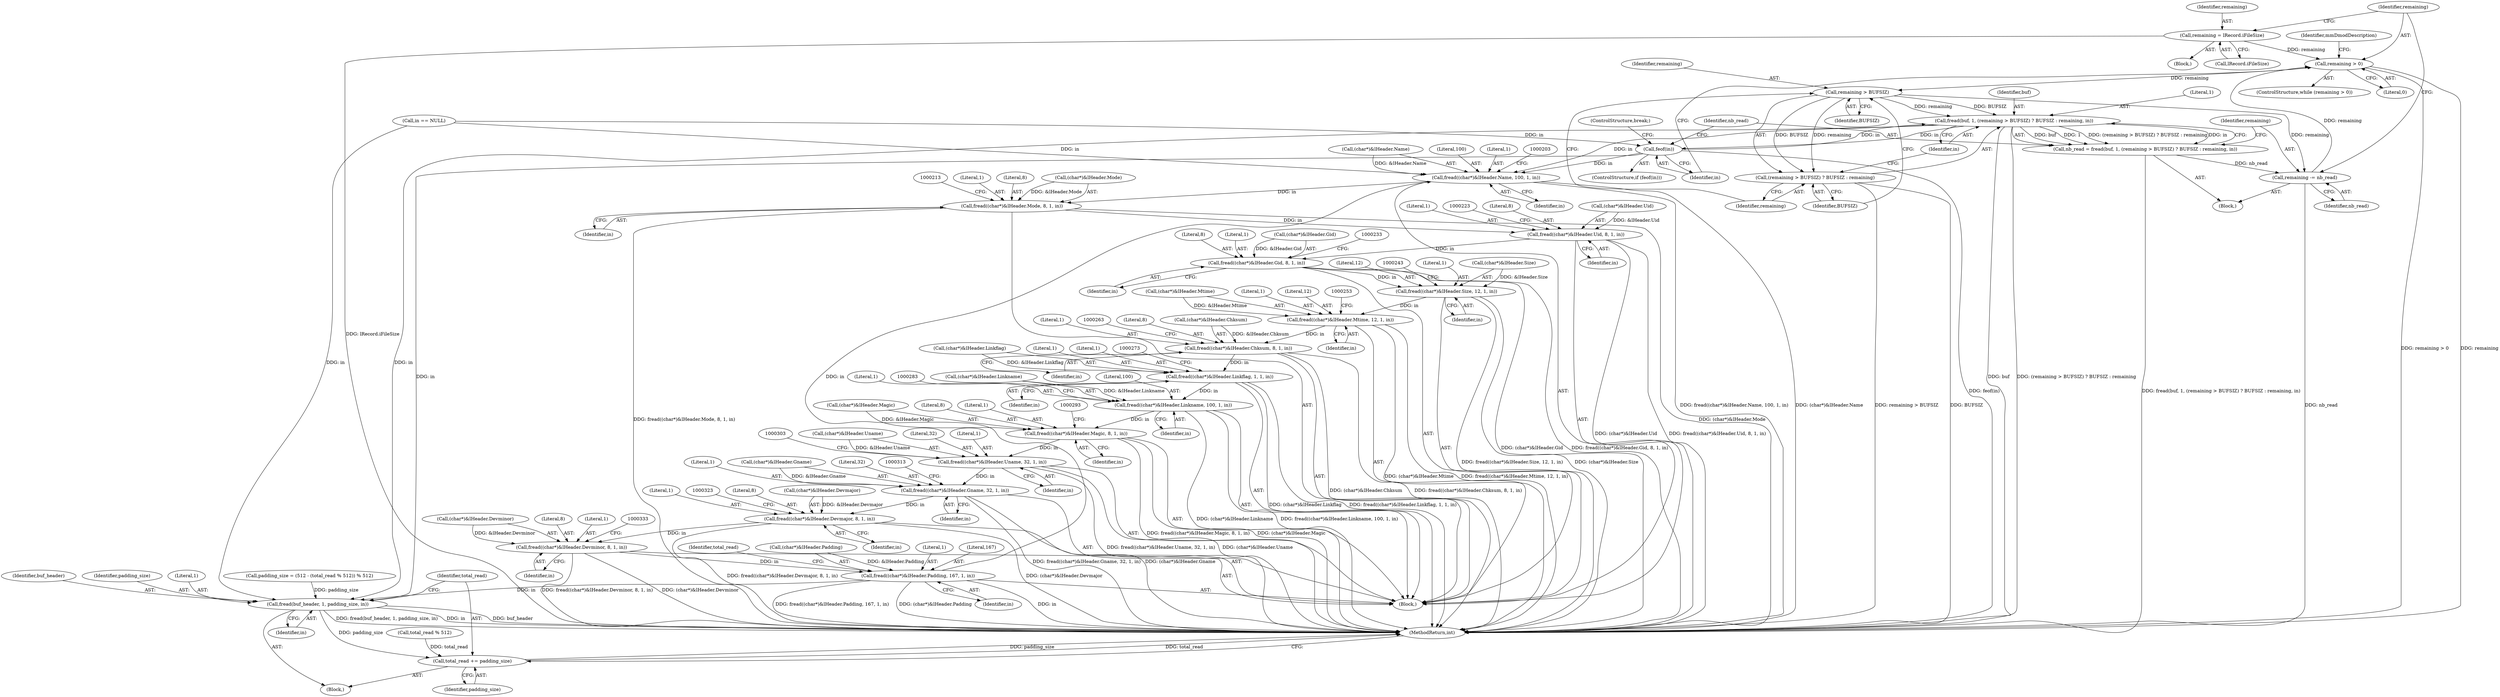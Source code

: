 digraph "0_savannah_40cc957f52e772f45125126439ba9333cf2d2998_0@API" {
"1000132" [label="(Call,remaining = lRecord.iFileSize)"];
"1000139" [label="(Call,remaining > 0)"];
"1000154" [label="(Call,remaining > BUFSIZ)"];
"1000150" [label="(Call,fread(buf, 1, (remaining > BUFSIZ) ? BUFSIZ : remaining, in))"];
"1000144" [label="(Call,feof(in))"];
"1000191" [label="(Call,fread((char*)&lHeader.Name, 100, 1, in))"];
"1000201" [label="(Call,fread((char*)&lHeader.Mode, 8, 1, in))"];
"1000211" [label="(Call,fread((char*)&lHeader.Uid, 8, 1, in))"];
"1000221" [label="(Call,fread((char*)&lHeader.Gid, 8, 1, in))"];
"1000231" [label="(Call,fread((char*)&lHeader.Size, 12, 1, in))"];
"1000241" [label="(Call,fread((char*)&lHeader.Mtime, 12, 1, in))"];
"1000251" [label="(Call,fread((char*)&lHeader.Chksum, 8, 1, in))"];
"1000261" [label="(Call,fread((char*)&lHeader.Linkflag, 1, 1, in))"];
"1000271" [label="(Call,fread((char*)&lHeader.Linkname, 100, 1, in))"];
"1000281" [label="(Call,fread((char*)&lHeader.Magic, 8, 1, in))"];
"1000291" [label="(Call,fread((char*)&lHeader.Uname, 32, 1, in))"];
"1000301" [label="(Call,fread((char*)&lHeader.Gname, 32, 1, in))"];
"1000311" [label="(Call,fread((char*)&lHeader.Devmajor, 8, 1, in))"];
"1000321" [label="(Call,fread((char*)&lHeader.Devminor, 8, 1, in))"];
"1000331" [label="(Call,fread((char*)&lHeader.Padding, 167, 1, in))"];
"1000456" [label="(Call,fread(buf_header, 1, padding_size, in))"];
"1000461" [label="(Call,total_read += padding_size)"];
"1000148" [label="(Call,nb_read = fread(buf, 1, (remaining > BUFSIZ) ? BUFSIZ : remaining, in))"];
"1000160" [label="(Call,remaining -= nb_read)"];
"1000153" [label="(Call,(remaining > BUFSIZ) ? BUFSIZ : remaining)"];
"1000157" [label="(Identifier,BUFSIZ)"];
"1000298" [label="(Literal,32)"];
"1000221" [label="(Call,fread((char*)&lHeader.Gid, 8, 1, in))"];
"1000148" [label="(Call,nb_read = fread(buf, 1, (remaining > BUFSIZ) ? BUFSIZ : remaining, in))"];
"1000239" [label="(Literal,1)"];
"1000133" [label="(Identifier,remaining)"];
"1000165" [label="(Identifier,mmDmodDescription)"];
"1000340" [label="(Identifier,in)"];
"1000309" [label="(Literal,1)"];
"1000272" [label="(Call,(char*)&lHeader.Linkname)"];
"1000230" [label="(Identifier,in)"];
"1000322" [label="(Call,(char*)&lHeader.Devminor)"];
"1000209" [label="(Literal,1)"];
"1000320" [label="(Identifier,in)"];
"1000339" [label="(Literal,1)"];
"1000208" [label="(Literal,8)"];
"1000462" [label="(Identifier,total_read)"];
"1000150" [label="(Call,fread(buf, 1, (remaining > BUFSIZ) ? BUFSIZ : remaining, in))"];
"1000459" [label="(Identifier,padding_size)"];
"1000139" [label="(Call,remaining > 0)"];
"1000218" [label="(Literal,8)"];
"1000162" [label="(Identifier,nb_read)"];
"1000138" [label="(ControlStructure,while (remaining > 0))"];
"1000456" [label="(Call,fread(buf_header, 1, padding_size, in))"];
"1000452" [label="(Call,total_read % 512)"];
"1000321" [label="(Call,fread((char*)&lHeader.Devminor, 8, 1, in))"];
"1000232" [label="(Call,(char*)&lHeader.Size)"];
"1000160" [label="(Call,remaining -= nb_read)"];
"1000461" [label="(Call,total_read += padding_size)"];
"1000338" [label="(Literal,167)"];
"1000260" [label="(Identifier,in)"];
"1000104" [label="(Block,)"];
"1000262" [label="(Call,(char*)&lHeader.Linkflag)"];
"1000161" [label="(Identifier,remaining)"];
"1000212" [label="(Call,(char*)&lHeader.Uid)"];
"1000191" [label="(Call,fread((char*)&lHeader.Name, 100, 1, in))"];
"1000261" [label="(Call,fread((char*)&lHeader.Linkflag, 1, 1, in))"];
"1000281" [label="(Call,fread((char*)&lHeader.Magic, 8, 1, in))"];
"1000318" [label="(Literal,8)"];
"1000282" [label="(Call,(char*)&lHeader.Magic)"];
"1000156" [label="(Identifier,BUFSIZ)"];
"1000192" [label="(Call,(char*)&lHeader.Name)"];
"1000251" [label="(Call,fread((char*)&lHeader.Chksum, 8, 1, in))"];
"1000140" [label="(Identifier,remaining)"];
"1000158" [label="(Identifier,remaining)"];
"1000460" [label="(Identifier,in)"];
"1000141" [label="(Literal,0)"];
"1000242" [label="(Call,(char*)&lHeader.Mtime)"];
"1000202" [label="(Call,(char*)&lHeader.Mode)"];
"1000153" [label="(Call,(remaining > BUFSIZ) ? BUFSIZ : remaining)"];
"1000155" [label="(Identifier,remaining)"];
"1000149" [label="(Identifier,nb_read)"];
"1000249" [label="(Literal,1)"];
"1000210" [label="(Identifier,in)"];
"1000330" [label="(Identifier,in)"];
"1000154" [label="(Call,remaining > BUFSIZ)"];
"1000130" [label="(Block,)"];
"1000278" [label="(Literal,100)"];
"1000258" [label="(Literal,8)"];
"1000288" [label="(Literal,8)"];
"1000270" [label="(Identifier,in)"];
"1000201" [label="(Call,fread((char*)&lHeader.Mode, 8, 1, in))"];
"1000134" [label="(Call,lRecord.iFileSize)"];
"1000143" [label="(ControlStructure,if (feof(in)))"];
"1000151" [label="(Identifier,buf)"];
"1000146" [label="(ControlStructure,break;)"];
"1000268" [label="(Literal,1)"];
"1000228" [label="(Literal,8)"];
"1000219" [label="(Literal,1)"];
"1000312" [label="(Call,(char*)&lHeader.Devmajor)"];
"1000290" [label="(Identifier,in)"];
"1000229" [label="(Literal,1)"];
"1000332" [label="(Call,(char*)&lHeader.Padding)"];
"1000252" [label="(Call,(char*)&lHeader.Chksum)"];
"1000240" [label="(Identifier,in)"];
"1000311" [label="(Call,fread((char*)&lHeader.Devmajor, 8, 1, in))"];
"1000248" [label="(Literal,12)"];
"1000142" [label="(Block,)"];
"1000198" [label="(Literal,100)"];
"1000231" [label="(Call,fread((char*)&lHeader.Size, 12, 1, in))"];
"1000159" [label="(Identifier,in)"];
"1000152" [label="(Literal,1)"];
"1000301" [label="(Call,fread((char*)&lHeader.Gname, 32, 1, in))"];
"1000302" [label="(Call,(char*)&lHeader.Gname)"];
"1000458" [label="(Literal,1)"];
"1000463" [label="(Identifier,padding_size)"];
"1000259" [label="(Literal,1)"];
"1000238" [label="(Literal,12)"];
"1000328" [label="(Literal,8)"];
"1000342" [label="(Identifier,total_read)"];
"1000119" [label="(Call,in == NULL)"];
"1000280" [label="(Identifier,in)"];
"1000447" [label="(Call,padding_size = (512 - (total_read % 512)) % 512)"];
"1000300" [label="(Identifier,in)"];
"1000299" [label="(Literal,1)"];
"1000211" [label="(Call,fread((char*)&lHeader.Uid, 8, 1, in))"];
"1000241" [label="(Call,fread((char*)&lHeader.Mtime, 12, 1, in))"];
"1000271" [label="(Call,fread((char*)&lHeader.Linkname, 100, 1, in))"];
"1000292" [label="(Call,(char*)&lHeader.Uname)"];
"1000329" [label="(Literal,1)"];
"1000279" [label="(Literal,1)"];
"1000145" [label="(Identifier,in)"];
"1000178" [label="(Block,)"];
"1000132" [label="(Call,remaining = lRecord.iFileSize)"];
"1000199" [label="(Literal,1)"];
"1000289" [label="(Literal,1)"];
"1000144" [label="(Call,feof(in))"];
"1000464" [label="(MethodReturn,int)"];
"1000200" [label="(Identifier,in)"];
"1000220" [label="(Identifier,in)"];
"1000310" [label="(Identifier,in)"];
"1000291" [label="(Call,fread((char*)&lHeader.Uname, 32, 1, in))"];
"1000331" [label="(Call,fread((char*)&lHeader.Padding, 167, 1, in))"];
"1000222" [label="(Call,(char*)&lHeader.Gid)"];
"1000250" [label="(Identifier,in)"];
"1000269" [label="(Literal,1)"];
"1000319" [label="(Literal,1)"];
"1000308" [label="(Literal,32)"];
"1000457" [label="(Identifier,buf_header)"];
"1000132" -> "1000130"  [label="AST: "];
"1000132" -> "1000134"  [label="CFG: "];
"1000133" -> "1000132"  [label="AST: "];
"1000134" -> "1000132"  [label="AST: "];
"1000140" -> "1000132"  [label="CFG: "];
"1000132" -> "1000464"  [label="DDG: lRecord.iFileSize"];
"1000132" -> "1000139"  [label="DDG: remaining"];
"1000139" -> "1000138"  [label="AST: "];
"1000139" -> "1000141"  [label="CFG: "];
"1000140" -> "1000139"  [label="AST: "];
"1000141" -> "1000139"  [label="AST: "];
"1000145" -> "1000139"  [label="CFG: "];
"1000165" -> "1000139"  [label="CFG: "];
"1000139" -> "1000464"  [label="DDG: remaining > 0"];
"1000139" -> "1000464"  [label="DDG: remaining"];
"1000160" -> "1000139"  [label="DDG: remaining"];
"1000139" -> "1000154"  [label="DDG: remaining"];
"1000154" -> "1000153"  [label="AST: "];
"1000154" -> "1000156"  [label="CFG: "];
"1000155" -> "1000154"  [label="AST: "];
"1000156" -> "1000154"  [label="AST: "];
"1000157" -> "1000154"  [label="CFG: "];
"1000158" -> "1000154"  [label="CFG: "];
"1000154" -> "1000150"  [label="DDG: BUFSIZ"];
"1000154" -> "1000150"  [label="DDG: remaining"];
"1000154" -> "1000153"  [label="DDG: BUFSIZ"];
"1000154" -> "1000153"  [label="DDG: remaining"];
"1000154" -> "1000160"  [label="DDG: remaining"];
"1000150" -> "1000148"  [label="AST: "];
"1000150" -> "1000159"  [label="CFG: "];
"1000151" -> "1000150"  [label="AST: "];
"1000152" -> "1000150"  [label="AST: "];
"1000153" -> "1000150"  [label="AST: "];
"1000159" -> "1000150"  [label="AST: "];
"1000148" -> "1000150"  [label="CFG: "];
"1000150" -> "1000464"  [label="DDG: buf"];
"1000150" -> "1000464"  [label="DDG: (remaining > BUFSIZ) ? BUFSIZ : remaining"];
"1000150" -> "1000144"  [label="DDG: in"];
"1000150" -> "1000148"  [label="DDG: buf"];
"1000150" -> "1000148"  [label="DDG: 1"];
"1000150" -> "1000148"  [label="DDG: (remaining > BUFSIZ) ? BUFSIZ : remaining"];
"1000150" -> "1000148"  [label="DDG: in"];
"1000144" -> "1000150"  [label="DDG: in"];
"1000150" -> "1000191"  [label="DDG: in"];
"1000150" -> "1000456"  [label="DDG: in"];
"1000144" -> "1000143"  [label="AST: "];
"1000144" -> "1000145"  [label="CFG: "];
"1000145" -> "1000144"  [label="AST: "];
"1000146" -> "1000144"  [label="CFG: "];
"1000149" -> "1000144"  [label="CFG: "];
"1000144" -> "1000464"  [label="DDG: feof(in)"];
"1000119" -> "1000144"  [label="DDG: in"];
"1000144" -> "1000191"  [label="DDG: in"];
"1000144" -> "1000456"  [label="DDG: in"];
"1000191" -> "1000178"  [label="AST: "];
"1000191" -> "1000200"  [label="CFG: "];
"1000192" -> "1000191"  [label="AST: "];
"1000198" -> "1000191"  [label="AST: "];
"1000199" -> "1000191"  [label="AST: "];
"1000200" -> "1000191"  [label="AST: "];
"1000203" -> "1000191"  [label="CFG: "];
"1000191" -> "1000464"  [label="DDG: fread((char*)&lHeader.Name, 100, 1, in)"];
"1000191" -> "1000464"  [label="DDG: (char*)&lHeader.Name"];
"1000192" -> "1000191"  [label="DDG: &lHeader.Name"];
"1000331" -> "1000191"  [label="DDG: in"];
"1000119" -> "1000191"  [label="DDG: in"];
"1000191" -> "1000201"  [label="DDG: in"];
"1000201" -> "1000178"  [label="AST: "];
"1000201" -> "1000210"  [label="CFG: "];
"1000202" -> "1000201"  [label="AST: "];
"1000208" -> "1000201"  [label="AST: "];
"1000209" -> "1000201"  [label="AST: "];
"1000210" -> "1000201"  [label="AST: "];
"1000213" -> "1000201"  [label="CFG: "];
"1000201" -> "1000464"  [label="DDG: fread((char*)&lHeader.Mode, 8, 1, in)"];
"1000201" -> "1000464"  [label="DDG: (char*)&lHeader.Mode"];
"1000202" -> "1000201"  [label="DDG: &lHeader.Mode"];
"1000201" -> "1000211"  [label="DDG: in"];
"1000211" -> "1000178"  [label="AST: "];
"1000211" -> "1000220"  [label="CFG: "];
"1000212" -> "1000211"  [label="AST: "];
"1000218" -> "1000211"  [label="AST: "];
"1000219" -> "1000211"  [label="AST: "];
"1000220" -> "1000211"  [label="AST: "];
"1000223" -> "1000211"  [label="CFG: "];
"1000211" -> "1000464"  [label="DDG: (char*)&lHeader.Uid"];
"1000211" -> "1000464"  [label="DDG: fread((char*)&lHeader.Uid, 8, 1, in)"];
"1000212" -> "1000211"  [label="DDG: &lHeader.Uid"];
"1000211" -> "1000221"  [label="DDG: in"];
"1000221" -> "1000178"  [label="AST: "];
"1000221" -> "1000230"  [label="CFG: "];
"1000222" -> "1000221"  [label="AST: "];
"1000228" -> "1000221"  [label="AST: "];
"1000229" -> "1000221"  [label="AST: "];
"1000230" -> "1000221"  [label="AST: "];
"1000233" -> "1000221"  [label="CFG: "];
"1000221" -> "1000464"  [label="DDG: fread((char*)&lHeader.Gid, 8, 1, in)"];
"1000221" -> "1000464"  [label="DDG: (char*)&lHeader.Gid"];
"1000222" -> "1000221"  [label="DDG: &lHeader.Gid"];
"1000221" -> "1000231"  [label="DDG: in"];
"1000231" -> "1000178"  [label="AST: "];
"1000231" -> "1000240"  [label="CFG: "];
"1000232" -> "1000231"  [label="AST: "];
"1000238" -> "1000231"  [label="AST: "];
"1000239" -> "1000231"  [label="AST: "];
"1000240" -> "1000231"  [label="AST: "];
"1000243" -> "1000231"  [label="CFG: "];
"1000231" -> "1000464"  [label="DDG: fread((char*)&lHeader.Size, 12, 1, in)"];
"1000231" -> "1000464"  [label="DDG: (char*)&lHeader.Size"];
"1000232" -> "1000231"  [label="DDG: &lHeader.Size"];
"1000231" -> "1000241"  [label="DDG: in"];
"1000241" -> "1000178"  [label="AST: "];
"1000241" -> "1000250"  [label="CFG: "];
"1000242" -> "1000241"  [label="AST: "];
"1000248" -> "1000241"  [label="AST: "];
"1000249" -> "1000241"  [label="AST: "];
"1000250" -> "1000241"  [label="AST: "];
"1000253" -> "1000241"  [label="CFG: "];
"1000241" -> "1000464"  [label="DDG: (char*)&lHeader.Mtime"];
"1000241" -> "1000464"  [label="DDG: fread((char*)&lHeader.Mtime, 12, 1, in)"];
"1000242" -> "1000241"  [label="DDG: &lHeader.Mtime"];
"1000241" -> "1000251"  [label="DDG: in"];
"1000251" -> "1000178"  [label="AST: "];
"1000251" -> "1000260"  [label="CFG: "];
"1000252" -> "1000251"  [label="AST: "];
"1000258" -> "1000251"  [label="AST: "];
"1000259" -> "1000251"  [label="AST: "];
"1000260" -> "1000251"  [label="AST: "];
"1000263" -> "1000251"  [label="CFG: "];
"1000251" -> "1000464"  [label="DDG: fread((char*)&lHeader.Chksum, 8, 1, in)"];
"1000251" -> "1000464"  [label="DDG: (char*)&lHeader.Chksum"];
"1000252" -> "1000251"  [label="DDG: &lHeader.Chksum"];
"1000251" -> "1000261"  [label="DDG: in"];
"1000261" -> "1000178"  [label="AST: "];
"1000261" -> "1000270"  [label="CFG: "];
"1000262" -> "1000261"  [label="AST: "];
"1000268" -> "1000261"  [label="AST: "];
"1000269" -> "1000261"  [label="AST: "];
"1000270" -> "1000261"  [label="AST: "];
"1000273" -> "1000261"  [label="CFG: "];
"1000261" -> "1000464"  [label="DDG: (char*)&lHeader.Linkflag"];
"1000261" -> "1000464"  [label="DDG: fread((char*)&lHeader.Linkflag, 1, 1, in)"];
"1000262" -> "1000261"  [label="DDG: &lHeader.Linkflag"];
"1000261" -> "1000271"  [label="DDG: in"];
"1000271" -> "1000178"  [label="AST: "];
"1000271" -> "1000280"  [label="CFG: "];
"1000272" -> "1000271"  [label="AST: "];
"1000278" -> "1000271"  [label="AST: "];
"1000279" -> "1000271"  [label="AST: "];
"1000280" -> "1000271"  [label="AST: "];
"1000283" -> "1000271"  [label="CFG: "];
"1000271" -> "1000464"  [label="DDG: (char*)&lHeader.Linkname"];
"1000271" -> "1000464"  [label="DDG: fread((char*)&lHeader.Linkname, 100, 1, in)"];
"1000272" -> "1000271"  [label="DDG: &lHeader.Linkname"];
"1000271" -> "1000281"  [label="DDG: in"];
"1000281" -> "1000178"  [label="AST: "];
"1000281" -> "1000290"  [label="CFG: "];
"1000282" -> "1000281"  [label="AST: "];
"1000288" -> "1000281"  [label="AST: "];
"1000289" -> "1000281"  [label="AST: "];
"1000290" -> "1000281"  [label="AST: "];
"1000293" -> "1000281"  [label="CFG: "];
"1000281" -> "1000464"  [label="DDG: (char*)&lHeader.Magic"];
"1000281" -> "1000464"  [label="DDG: fread((char*)&lHeader.Magic, 8, 1, in)"];
"1000282" -> "1000281"  [label="DDG: &lHeader.Magic"];
"1000281" -> "1000291"  [label="DDG: in"];
"1000291" -> "1000178"  [label="AST: "];
"1000291" -> "1000300"  [label="CFG: "];
"1000292" -> "1000291"  [label="AST: "];
"1000298" -> "1000291"  [label="AST: "];
"1000299" -> "1000291"  [label="AST: "];
"1000300" -> "1000291"  [label="AST: "];
"1000303" -> "1000291"  [label="CFG: "];
"1000291" -> "1000464"  [label="DDG: fread((char*)&lHeader.Uname, 32, 1, in)"];
"1000291" -> "1000464"  [label="DDG: (char*)&lHeader.Uname"];
"1000292" -> "1000291"  [label="DDG: &lHeader.Uname"];
"1000291" -> "1000301"  [label="DDG: in"];
"1000301" -> "1000178"  [label="AST: "];
"1000301" -> "1000310"  [label="CFG: "];
"1000302" -> "1000301"  [label="AST: "];
"1000308" -> "1000301"  [label="AST: "];
"1000309" -> "1000301"  [label="AST: "];
"1000310" -> "1000301"  [label="AST: "];
"1000313" -> "1000301"  [label="CFG: "];
"1000301" -> "1000464"  [label="DDG: fread((char*)&lHeader.Gname, 32, 1, in)"];
"1000301" -> "1000464"  [label="DDG: (char*)&lHeader.Gname"];
"1000302" -> "1000301"  [label="DDG: &lHeader.Gname"];
"1000301" -> "1000311"  [label="DDG: in"];
"1000311" -> "1000178"  [label="AST: "];
"1000311" -> "1000320"  [label="CFG: "];
"1000312" -> "1000311"  [label="AST: "];
"1000318" -> "1000311"  [label="AST: "];
"1000319" -> "1000311"  [label="AST: "];
"1000320" -> "1000311"  [label="AST: "];
"1000323" -> "1000311"  [label="CFG: "];
"1000311" -> "1000464"  [label="DDG: (char*)&lHeader.Devmajor"];
"1000311" -> "1000464"  [label="DDG: fread((char*)&lHeader.Devmajor, 8, 1, in)"];
"1000312" -> "1000311"  [label="DDG: &lHeader.Devmajor"];
"1000311" -> "1000321"  [label="DDG: in"];
"1000321" -> "1000178"  [label="AST: "];
"1000321" -> "1000330"  [label="CFG: "];
"1000322" -> "1000321"  [label="AST: "];
"1000328" -> "1000321"  [label="AST: "];
"1000329" -> "1000321"  [label="AST: "];
"1000330" -> "1000321"  [label="AST: "];
"1000333" -> "1000321"  [label="CFG: "];
"1000321" -> "1000464"  [label="DDG: (char*)&lHeader.Devminor"];
"1000321" -> "1000464"  [label="DDG: fread((char*)&lHeader.Devminor, 8, 1, in)"];
"1000322" -> "1000321"  [label="DDG: &lHeader.Devminor"];
"1000321" -> "1000331"  [label="DDG: in"];
"1000331" -> "1000178"  [label="AST: "];
"1000331" -> "1000340"  [label="CFG: "];
"1000332" -> "1000331"  [label="AST: "];
"1000338" -> "1000331"  [label="AST: "];
"1000339" -> "1000331"  [label="AST: "];
"1000340" -> "1000331"  [label="AST: "];
"1000342" -> "1000331"  [label="CFG: "];
"1000331" -> "1000464"  [label="DDG: fread((char*)&lHeader.Padding, 167, 1, in)"];
"1000331" -> "1000464"  [label="DDG: (char*)&lHeader.Padding"];
"1000331" -> "1000464"  [label="DDG: in"];
"1000332" -> "1000331"  [label="DDG: &lHeader.Padding"];
"1000331" -> "1000456"  [label="DDG: in"];
"1000456" -> "1000104"  [label="AST: "];
"1000456" -> "1000460"  [label="CFG: "];
"1000457" -> "1000456"  [label="AST: "];
"1000458" -> "1000456"  [label="AST: "];
"1000459" -> "1000456"  [label="AST: "];
"1000460" -> "1000456"  [label="AST: "];
"1000462" -> "1000456"  [label="CFG: "];
"1000456" -> "1000464"  [label="DDG: in"];
"1000456" -> "1000464"  [label="DDG: buf_header"];
"1000456" -> "1000464"  [label="DDG: fread(buf_header, 1, padding_size, in)"];
"1000447" -> "1000456"  [label="DDG: padding_size"];
"1000119" -> "1000456"  [label="DDG: in"];
"1000456" -> "1000461"  [label="DDG: padding_size"];
"1000461" -> "1000104"  [label="AST: "];
"1000461" -> "1000463"  [label="CFG: "];
"1000462" -> "1000461"  [label="AST: "];
"1000463" -> "1000461"  [label="AST: "];
"1000464" -> "1000461"  [label="CFG: "];
"1000461" -> "1000464"  [label="DDG: padding_size"];
"1000461" -> "1000464"  [label="DDG: total_read"];
"1000452" -> "1000461"  [label="DDG: total_read"];
"1000148" -> "1000142"  [label="AST: "];
"1000149" -> "1000148"  [label="AST: "];
"1000161" -> "1000148"  [label="CFG: "];
"1000148" -> "1000464"  [label="DDG: fread(buf, 1, (remaining > BUFSIZ) ? BUFSIZ : remaining, in)"];
"1000148" -> "1000160"  [label="DDG: nb_read"];
"1000160" -> "1000142"  [label="AST: "];
"1000160" -> "1000162"  [label="CFG: "];
"1000161" -> "1000160"  [label="AST: "];
"1000162" -> "1000160"  [label="AST: "];
"1000140" -> "1000160"  [label="CFG: "];
"1000160" -> "1000464"  [label="DDG: nb_read"];
"1000153" -> "1000157"  [label="CFG: "];
"1000153" -> "1000158"  [label="CFG: "];
"1000157" -> "1000153"  [label="AST: "];
"1000158" -> "1000153"  [label="AST: "];
"1000159" -> "1000153"  [label="CFG: "];
"1000153" -> "1000464"  [label="DDG: BUFSIZ"];
"1000153" -> "1000464"  [label="DDG: remaining > BUFSIZ"];
}
